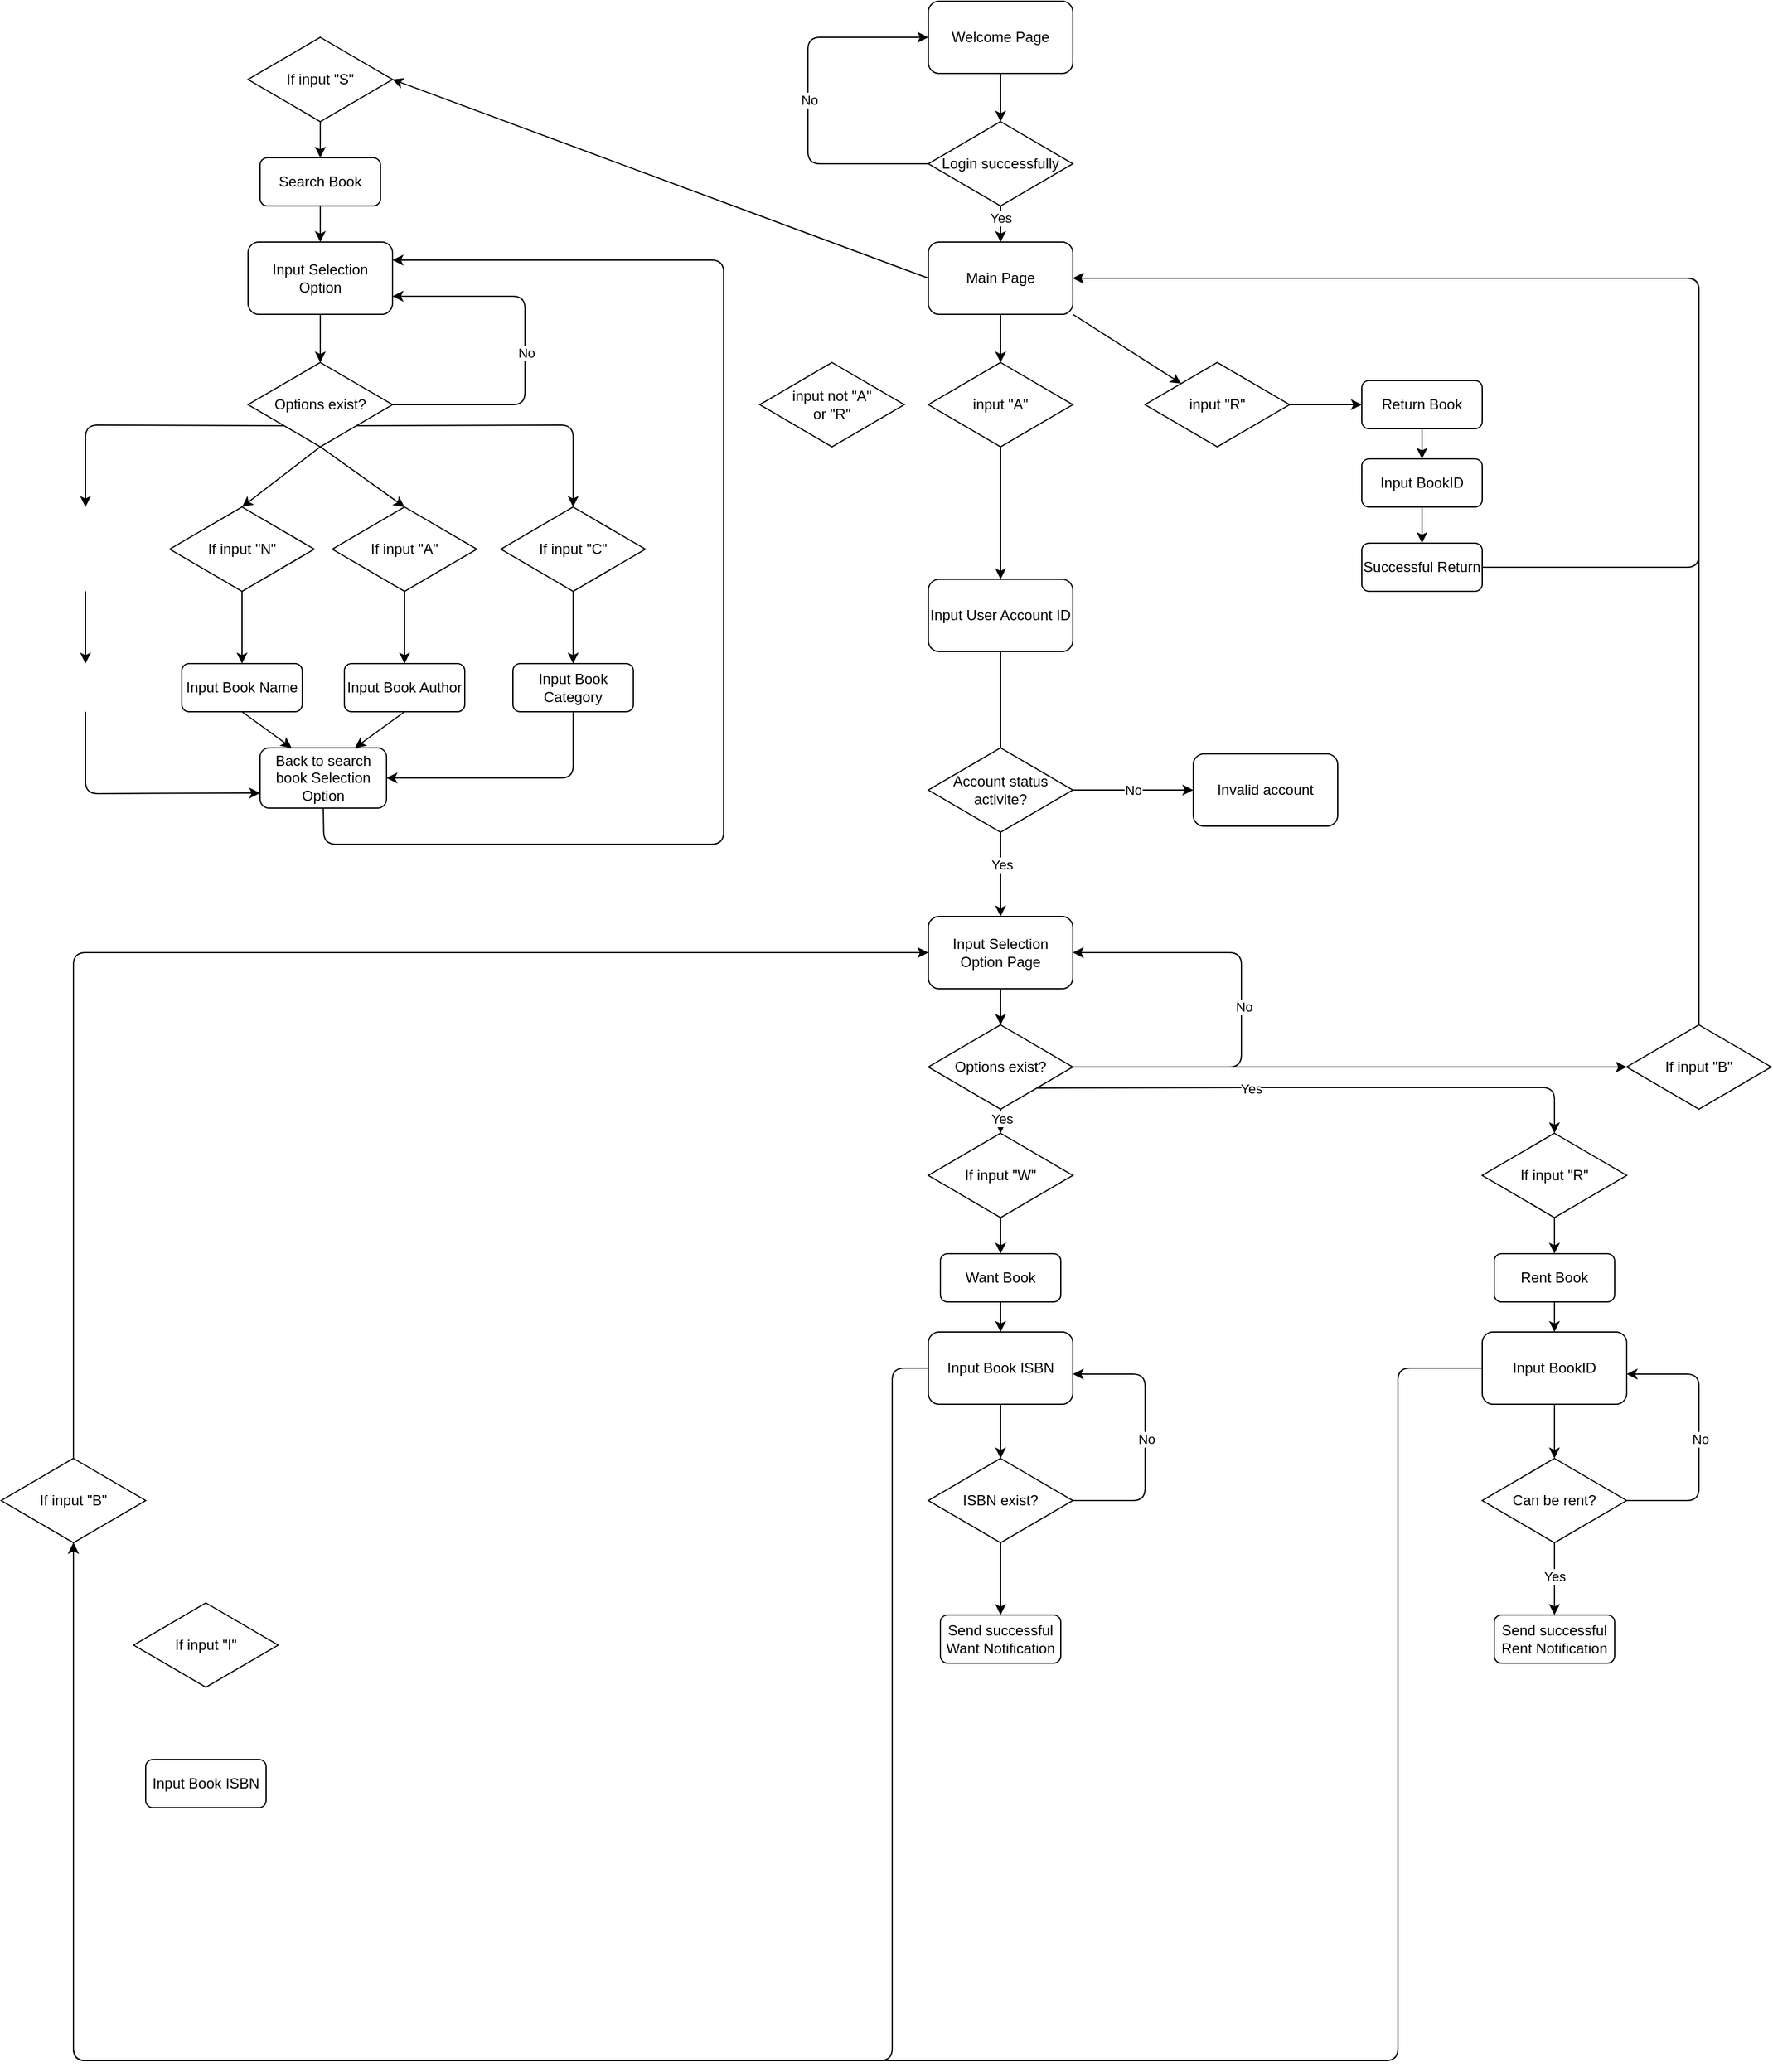 <mxfile>
    <diagram id="HKI3llG-wsfDMYzWAzrK" name="Page-1">
        <mxGraphModel dx="2623" dy="2529" grid="1" gridSize="10" guides="1" tooltips="1" connect="1" arrows="1" fold="1" page="1" pageScale="1" pageWidth="827" pageHeight="1169" math="0" shadow="0">
            <root>
                <mxCell id="0"/>
                <mxCell id="1" parent="0"/>
                <mxCell id="70" style="edgeStyle=none;html=1;exitX=0.5;exitY=1;exitDx=0;exitDy=0;entryX=0.5;entryY=0;entryDx=0;entryDy=0;" edge="1" parent="1" source="2" target="69">
                    <mxGeometry relative="1" as="geometry"/>
                </mxCell>
                <mxCell id="141" style="edgeStyle=none;html=1;exitX=1;exitY=1;exitDx=0;exitDy=0;entryX=0;entryY=0;entryDx=0;entryDy=0;" edge="1" parent="1" source="2" target="64">
                    <mxGeometry relative="1" as="geometry"/>
                </mxCell>
                <mxCell id="173" style="edgeStyle=none;html=1;exitX=0;exitY=0.5;exitDx=0;exitDy=0;entryX=1;entryY=0.5;entryDx=0;entryDy=0;" edge="1" parent="1" source="2" target="53">
                    <mxGeometry relative="1" as="geometry"/>
                </mxCell>
                <mxCell id="2" value="Main Page" style="rounded=1;whiteSpace=wrap;html=1;" parent="1" vertex="1">
                    <mxGeometry x="180" y="-320" width="120" height="60" as="geometry"/>
                </mxCell>
                <mxCell id="86" value="" style="edgeStyle=none;html=1;" edge="1" parent="1" source="3" target="85">
                    <mxGeometry relative="1" as="geometry"/>
                </mxCell>
                <mxCell id="3" value="Search Book" style="whiteSpace=wrap;html=1;rounded=1;" parent="1" vertex="1">
                    <mxGeometry x="-375" y="-390" width="100" height="40" as="geometry"/>
                </mxCell>
                <mxCell id="29" value="" style="edgeStyle=none;html=1;" edge="1" parent="1" source="7">
                    <mxGeometry relative="1" as="geometry">
                        <mxPoint x="240" y="130" as="targetPoint"/>
                    </mxGeometry>
                </mxCell>
                <mxCell id="7" value="Input User Account ID" style="whiteSpace=wrap;html=1;rounded=1;" parent="1" vertex="1">
                    <mxGeometry x="180" y="-40" width="120" height="60" as="geometry"/>
                </mxCell>
                <mxCell id="113" style="edgeStyle=none;html=1;exitX=0.5;exitY=1;exitDx=0;exitDy=0;entryX=0.5;entryY=0;entryDx=0;entryDy=0;" edge="1" parent="1" source="8" target="111">
                    <mxGeometry relative="1" as="geometry"/>
                </mxCell>
                <mxCell id="8" value="Rent Book" style="whiteSpace=wrap;html=1;rounded=1;" parent="1" vertex="1">
                    <mxGeometry x="650" y="520" width="100" height="40" as="geometry"/>
                </mxCell>
                <mxCell id="34" style="edgeStyle=none;html=1;exitX=0.5;exitY=1;exitDx=0;exitDy=0;entryX=0.5;entryY=0;entryDx=0;entryDy=0;" edge="1" parent="1" source="22" target="2">
                    <mxGeometry relative="1" as="geometry"/>
                </mxCell>
                <mxCell id="61" value="Yes" style="edgeLabel;html=1;align=center;verticalAlign=middle;resizable=0;points=[];" vertex="1" connectable="0" parent="34">
                    <mxGeometry x="-0.755" y="1" relative="1" as="geometry">
                        <mxPoint x="-1" y="6" as="offset"/>
                    </mxGeometry>
                </mxCell>
                <mxCell id="147" style="edgeStyle=none;html=1;exitX=0;exitY=0.5;exitDx=0;exitDy=0;entryX=0;entryY=0.5;entryDx=0;entryDy=0;" edge="1" parent="1" source="22" target="27">
                    <mxGeometry relative="1" as="geometry">
                        <Array as="points">
                            <mxPoint x="80" y="-385"/>
                            <mxPoint x="80" y="-490"/>
                        </Array>
                    </mxGeometry>
                </mxCell>
                <mxCell id="148" value="No" style="edgeLabel;html=1;align=center;verticalAlign=middle;resizable=0;points=[];" connectable="0" vertex="1" parent="147">
                    <mxGeometry x="0.008" y="-1" relative="1" as="geometry">
                        <mxPoint as="offset"/>
                    </mxGeometry>
                </mxCell>
                <mxCell id="22" value="&lt;span&gt;Login successfully&lt;/span&gt;" style="rhombus;whiteSpace=wrap;html=1;" vertex="1" parent="1">
                    <mxGeometry x="180" y="-420" width="120" height="70" as="geometry"/>
                </mxCell>
                <mxCell id="112" style="edgeStyle=none;html=1;exitX=0.5;exitY=1;exitDx=0;exitDy=0;entryX=0.5;entryY=0;entryDx=0;entryDy=0;" edge="1" parent="1" source="24" target="110">
                    <mxGeometry relative="1" as="geometry"/>
                </mxCell>
                <mxCell id="24" value="Want Book" style="whiteSpace=wrap;html=1;rounded=1;" vertex="1" parent="1">
                    <mxGeometry x="190" y="520" width="100" height="40" as="geometry"/>
                </mxCell>
                <mxCell id="45" style="edgeStyle=none;html=1;exitX=0.5;exitY=1;exitDx=0;exitDy=0;entryX=0.5;entryY=0;entryDx=0;entryDy=0;" edge="1" parent="1" source="27" target="22">
                    <mxGeometry relative="1" as="geometry"/>
                </mxCell>
                <mxCell id="27" value="Welcome Page" style="rounded=1;whiteSpace=wrap;html=1;" vertex="1" parent="1">
                    <mxGeometry x="180" y="-520" width="120" height="60" as="geometry"/>
                </mxCell>
                <mxCell id="46" value="No" style="edgeStyle=none;html=1;exitX=1;exitY=0.5;exitDx=0;exitDy=0;" edge="1" parent="1" source="37">
                    <mxGeometry relative="1" as="geometry">
                        <mxPoint x="400" y="135" as="targetPoint"/>
                    </mxGeometry>
                </mxCell>
                <mxCell id="51" style="edgeStyle=none;html=1;exitX=0.5;exitY=1;exitDx=0;exitDy=0;entryX=0.5;entryY=0;entryDx=0;entryDy=0;" edge="1" parent="1" source="37" target="49">
                    <mxGeometry relative="1" as="geometry"/>
                </mxCell>
                <mxCell id="62" value="Yes" style="edgeLabel;html=1;align=center;verticalAlign=middle;resizable=0;points=[];" vertex="1" connectable="0" parent="51">
                    <mxGeometry x="-0.25" y="1" relative="1" as="geometry">
                        <mxPoint as="offset"/>
                    </mxGeometry>
                </mxCell>
                <mxCell id="37" value="Account status activite?" style="rhombus;whiteSpace=wrap;html=1;" vertex="1" parent="1">
                    <mxGeometry x="180" y="100" width="120" height="70" as="geometry"/>
                </mxCell>
                <mxCell id="108" style="edgeStyle=none;html=1;exitX=0.5;exitY=1;exitDx=0;exitDy=0;entryX=0.5;entryY=0;entryDx=0;entryDy=0;" edge="1" parent="1" source="40" target="24">
                    <mxGeometry relative="1" as="geometry"/>
                </mxCell>
                <mxCell id="40" value="If input &quot;W&quot;" style="rhombus;whiteSpace=wrap;html=1;" vertex="1" parent="1">
                    <mxGeometry x="180" y="420" width="120" height="70" as="geometry"/>
                </mxCell>
                <mxCell id="74" style="edgeStyle=none;html=1;entryX=0.5;entryY=0;entryDx=0;entryDy=0;exitX=1;exitY=1;exitDx=0;exitDy=0;" edge="1" parent="1" source="42" target="55">
                    <mxGeometry relative="1" as="geometry">
                        <Array as="points">
                            <mxPoint x="471" y="382"/>
                            <mxPoint x="600" y="382"/>
                            <mxPoint x="700" y="382"/>
                        </Array>
                        <mxPoint x="301.0" y="365" as="sourcePoint"/>
                        <mxPoint x="471.0" y="440" as="targetPoint"/>
                    </mxGeometry>
                </mxCell>
                <mxCell id="79" value="Yes" style="edgeLabel;html=1;align=center;verticalAlign=middle;resizable=0;points=[];" connectable="0" vertex="1" parent="74">
                    <mxGeometry x="-0.24" y="-1" relative="1" as="geometry">
                        <mxPoint as="offset"/>
                    </mxGeometry>
                </mxCell>
                <mxCell id="170" style="edgeStyle=none;html=1;exitX=1;exitY=0.5;exitDx=0;exitDy=0;entryX=0;entryY=0.5;entryDx=0;entryDy=0;" edge="1" parent="1" source="42" target="167">
                    <mxGeometry relative="1" as="geometry"/>
                </mxCell>
                <mxCell id="42" value="Options exist?" style="rhombus;whiteSpace=wrap;html=1;" vertex="1" parent="1">
                    <mxGeometry x="180" y="330" width="120" height="70" as="geometry"/>
                </mxCell>
                <mxCell id="48" value="Invalid account" style="rounded=1;whiteSpace=wrap;html=1;" vertex="1" parent="1">
                    <mxGeometry x="400" y="105" width="120" height="60" as="geometry"/>
                </mxCell>
                <mxCell id="76" style="edgeStyle=none;html=1;exitX=0.5;exitY=1;exitDx=0;exitDy=0;entryX=0.5;entryY=0;entryDx=0;entryDy=0;" edge="1" parent="1" source="42" target="40">
                    <mxGeometry relative="1" as="geometry">
                        <Array as="points"/>
                    </mxGeometry>
                </mxCell>
                <mxCell id="81" value="Yes" style="edgeLabel;html=1;align=center;verticalAlign=middle;resizable=0;points=[];" connectable="0" vertex="1" parent="76">
                    <mxGeometry x="-0.212" y="1" relative="1" as="geometry">
                        <mxPoint as="offset"/>
                    </mxGeometry>
                </mxCell>
                <mxCell id="82" style="edgeStyle=none;html=1;exitX=0.5;exitY=1;exitDx=0;exitDy=0;entryX=0.5;entryY=0;entryDx=0;entryDy=0;" edge="1" parent="1" source="53" target="3">
                    <mxGeometry relative="1" as="geometry"/>
                </mxCell>
                <mxCell id="53" value="If input &quot;S&quot;" style="rhombus;whiteSpace=wrap;html=1;" vertex="1" parent="1">
                    <mxGeometry x="-385" y="-490" width="120" height="70" as="geometry"/>
                </mxCell>
                <mxCell id="109" style="edgeStyle=none;html=1;exitX=0.5;exitY=1;exitDx=0;exitDy=0;entryX=0.5;entryY=0;entryDx=0;entryDy=0;" edge="1" parent="1" source="55" target="8">
                    <mxGeometry relative="1" as="geometry"/>
                </mxCell>
                <mxCell id="55" value="If input &quot;R&quot;" style="rhombus;whiteSpace=wrap;html=1;" vertex="1" parent="1">
                    <mxGeometry x="640" y="420" width="120" height="70" as="geometry"/>
                </mxCell>
                <mxCell id="168" style="edgeStyle=none;html=1;exitX=0.5;exitY=1;exitDx=0;exitDy=0;entryX=0.5;entryY=0;entryDx=0;entryDy=0;" edge="1" parent="1" source="63" target="152">
                    <mxGeometry relative="1" as="geometry"/>
                </mxCell>
                <mxCell id="63" value="Return Book" style="whiteSpace=wrap;html=1;rounded=1;" vertex="1" parent="1">
                    <mxGeometry x="540" y="-205" width="100" height="40" as="geometry"/>
                </mxCell>
                <mxCell id="66" style="edgeStyle=none;html=1;exitX=1;exitY=0.5;exitDx=0;exitDy=0;entryX=0;entryY=0.5;entryDx=0;entryDy=0;" edge="1" parent="1" source="64" target="63">
                    <mxGeometry relative="1" as="geometry"/>
                </mxCell>
                <mxCell id="67" style="edgeStyle=none;html=1;exitX=1;exitY=0.5;exitDx=0;exitDy=0;entryX=1;entryY=0.5;entryDx=0;entryDy=0;" edge="1" parent="1" source="42" target="49">
                    <mxGeometry relative="1" as="geometry">
                        <Array as="points">
                            <mxPoint x="440" y="365"/>
                            <mxPoint x="440" y="270"/>
                        </Array>
                        <mxPoint x="600" y="330" as="sourcePoint"/>
                        <mxPoint x="600" y="225" as="targetPoint"/>
                    </mxGeometry>
                </mxCell>
                <mxCell id="75" value="No" style="edgeLabel;html=1;align=center;verticalAlign=middle;resizable=0;points=[];" connectable="0" vertex="1" parent="67">
                    <mxGeometry x="0.013" y="-2" relative="1" as="geometry">
                        <mxPoint as="offset"/>
                    </mxGeometry>
                </mxCell>
                <mxCell id="64" value="input &quot;R&quot;" style="rhombus;whiteSpace=wrap;html=1;" vertex="1" parent="1">
                    <mxGeometry x="360" y="-220" width="120" height="70" as="geometry"/>
                </mxCell>
                <mxCell id="146" style="edgeStyle=none;html=1;exitX=0.5;exitY=1;exitDx=0;exitDy=0;entryX=0.5;entryY=0;entryDx=0;entryDy=0;" edge="1" parent="1" source="69" target="7">
                    <mxGeometry relative="1" as="geometry"/>
                </mxCell>
                <mxCell id="69" value="input &quot;A&quot;" style="rhombus;whiteSpace=wrap;html=1;" vertex="1" parent="1">
                    <mxGeometry x="180" y="-220" width="120" height="70" as="geometry"/>
                </mxCell>
                <mxCell id="77" style="edgeStyle=none;html=1;exitX=0.5;exitY=1;exitDx=0;exitDy=0;entryX=0.5;entryY=0;entryDx=0;entryDy=0;" edge="1" parent="1" source="49" target="42">
                    <mxGeometry relative="1" as="geometry"/>
                </mxCell>
                <mxCell id="49" value="Input Selection Option Page" style="rounded=1;whiteSpace=wrap;html=1;" vertex="1" parent="1">
                    <mxGeometry x="180" y="240" width="120" height="60" as="geometry"/>
                </mxCell>
                <mxCell id="159" style="edgeStyle=none;html=1;exitX=0.5;exitY=1;exitDx=0;exitDy=0;entryX=0;entryY=0.75;entryDx=0;entryDy=0;" edge="1" parent="1" target="158">
                    <mxGeometry relative="1" as="geometry">
                        <Array as="points">
                            <mxPoint x="-520" y="138"/>
                        </Array>
                        <mxPoint x="-520" y="70.0" as="sourcePoint"/>
                    </mxGeometry>
                </mxCell>
                <mxCell id="84" value="Input Book ISBN" style="whiteSpace=wrap;html=1;rounded=1;" vertex="1" parent="1">
                    <mxGeometry x="-470" y="940" width="100" height="40" as="geometry"/>
                </mxCell>
                <mxCell id="106" style="edgeStyle=none;html=1;exitX=0.5;exitY=1;exitDx=0;exitDy=0;entryX=0.5;entryY=0;entryDx=0;entryDy=0;" edge="1" parent="1" source="85" target="87">
                    <mxGeometry relative="1" as="geometry"/>
                </mxCell>
                <mxCell id="85" value="Input Selection Option" style="rounded=1;whiteSpace=wrap;html=1;" vertex="1" parent="1">
                    <mxGeometry x="-385" y="-320" width="120" height="60" as="geometry"/>
                </mxCell>
                <mxCell id="95" style="edgeStyle=none;html=1;exitX=1;exitY=0.5;exitDx=0;exitDy=0;entryX=1;entryY=0.75;entryDx=0;entryDy=0;" edge="1" parent="1" source="87" target="85">
                    <mxGeometry relative="1" as="geometry">
                        <Array as="points">
                            <mxPoint x="-155" y="-185"/>
                            <mxPoint x="-155" y="-275"/>
                        </Array>
                    </mxGeometry>
                </mxCell>
                <mxCell id="96" value="No" style="edgeLabel;html=1;align=center;verticalAlign=middle;resizable=0;points=[];" vertex="1" connectable="0" parent="95">
                    <mxGeometry x="-0.011" y="-1" relative="1" as="geometry">
                        <mxPoint as="offset"/>
                    </mxGeometry>
                </mxCell>
                <mxCell id="97" style="edgeStyle=none;html=1;exitX=0;exitY=1;exitDx=0;exitDy=0;entryX=0.5;entryY=0;entryDx=0;entryDy=0;" edge="1" parent="1" source="87">
                    <mxGeometry relative="1" as="geometry">
                        <mxPoint x="-520" y="-100.0" as="targetPoint"/>
                        <Array as="points">
                            <mxPoint x="-520" y="-168.0"/>
                        </Array>
                    </mxGeometry>
                </mxCell>
                <mxCell id="98" style="edgeStyle=none;html=1;exitX=0.5;exitY=1;exitDx=0;exitDy=0;entryX=0.5;entryY=0;entryDx=0;entryDy=0;" edge="1" parent="1" source="87" target="92">
                    <mxGeometry relative="1" as="geometry"/>
                </mxCell>
                <mxCell id="99" style="edgeStyle=none;html=1;exitX=0.5;exitY=1;exitDx=0;exitDy=0;entryX=0.5;entryY=0;entryDx=0;entryDy=0;" edge="1" parent="1" source="87" target="93">
                    <mxGeometry relative="1" as="geometry"/>
                </mxCell>
                <mxCell id="102" style="edgeStyle=none;html=1;exitX=1;exitY=1;exitDx=0;exitDy=0;entryX=0.5;entryY=0;entryDx=0;entryDy=0;" edge="1" parent="1" source="87" target="94">
                    <mxGeometry relative="1" as="geometry">
                        <mxPoint x="-185" y="-140.0" as="targetPoint"/>
                        <Array as="points">
                            <mxPoint x="-115" y="-168.0"/>
                        </Array>
                    </mxGeometry>
                </mxCell>
                <mxCell id="87" value="&lt;span&gt;Options exist?&lt;/span&gt;" style="rhombus;whiteSpace=wrap;html=1;" vertex="1" parent="1">
                    <mxGeometry x="-385" y="-220" width="120" height="70" as="geometry"/>
                </mxCell>
                <mxCell id="161" style="edgeStyle=none;html=1;exitX=0.5;exitY=1;exitDx=0;exitDy=0;entryX=0.25;entryY=0;entryDx=0;entryDy=0;" edge="1" parent="1" source="88" target="158">
                    <mxGeometry relative="1" as="geometry"/>
                </mxCell>
                <mxCell id="88" value="Input Book Name" style="whiteSpace=wrap;html=1;rounded=1;" vertex="1" parent="1">
                    <mxGeometry x="-440" y="30.0" width="100" height="40" as="geometry"/>
                </mxCell>
                <mxCell id="162" style="edgeStyle=none;html=1;exitX=0.5;exitY=1;exitDx=0;exitDy=0;entryX=0.75;entryY=0;entryDx=0;entryDy=0;" edge="1" parent="1" source="89" target="158">
                    <mxGeometry relative="1" as="geometry"/>
                </mxCell>
                <mxCell id="89" value="Input Book Author" style="whiteSpace=wrap;html=1;rounded=1;" vertex="1" parent="1">
                    <mxGeometry x="-305" y="30.0" width="100" height="40" as="geometry"/>
                </mxCell>
                <mxCell id="103" style="edgeStyle=none;html=1;exitX=0.5;exitY=1;exitDx=0;exitDy=0;entryX=0.5;entryY=0;entryDx=0;entryDy=0;" edge="1" parent="1">
                    <mxGeometry relative="1" as="geometry">
                        <mxPoint x="-520" y="-30.0" as="sourcePoint"/>
                        <mxPoint x="-520" y="30.0" as="targetPoint"/>
                    </mxGeometry>
                </mxCell>
                <mxCell id="90" value="If input &quot;I&quot;" style="rhombus;whiteSpace=wrap;html=1;" vertex="1" parent="1">
                    <mxGeometry x="-480" y="810" width="120" height="70" as="geometry"/>
                </mxCell>
                <mxCell id="163" style="edgeStyle=none;html=1;exitX=0.5;exitY=1;exitDx=0;exitDy=0;entryX=1;entryY=0.5;entryDx=0;entryDy=0;" edge="1" parent="1" source="91" target="158">
                    <mxGeometry relative="1" as="geometry">
                        <Array as="points">
                            <mxPoint x="-115" y="125.0"/>
                        </Array>
                    </mxGeometry>
                </mxCell>
                <mxCell id="91" value="Input Book Category" style="whiteSpace=wrap;html=1;rounded=1;" vertex="1" parent="1">
                    <mxGeometry x="-165" y="30.0" width="100" height="40" as="geometry"/>
                </mxCell>
                <mxCell id="104" style="edgeStyle=none;html=1;exitX=0.5;exitY=1;exitDx=0;exitDy=0;entryX=0.5;entryY=0;entryDx=0;entryDy=0;" edge="1" parent="1" source="92" target="88">
                    <mxGeometry relative="1" as="geometry"/>
                </mxCell>
                <mxCell id="92" value="&lt;span&gt;If input &quot;N&quot;&lt;/span&gt;" style="rhombus;whiteSpace=wrap;html=1;" vertex="1" parent="1">
                    <mxGeometry x="-450" y="-100.0" width="120" height="70" as="geometry"/>
                </mxCell>
                <mxCell id="105" style="edgeStyle=none;html=1;exitX=0.5;exitY=1;exitDx=0;exitDy=0;" edge="1" parent="1" source="93">
                    <mxGeometry relative="1" as="geometry">
                        <mxPoint x="-255" y="30.0" as="targetPoint"/>
                    </mxGeometry>
                </mxCell>
                <mxCell id="93" value="&lt;span&gt;If input &quot;A&quot;&lt;/span&gt;" style="rhombus;whiteSpace=wrap;html=1;" vertex="1" parent="1">
                    <mxGeometry x="-315" y="-100.0" width="120" height="70" as="geometry"/>
                </mxCell>
                <mxCell id="107" style="edgeStyle=none;html=1;exitX=0.5;exitY=1;exitDx=0;exitDy=0;entryX=0.5;entryY=0;entryDx=0;entryDy=0;" edge="1" parent="1" source="94" target="91">
                    <mxGeometry relative="1" as="geometry"/>
                </mxCell>
                <mxCell id="94" value="If input &quot;C&quot;" style="rhombus;whiteSpace=wrap;html=1;" vertex="1" parent="1">
                    <mxGeometry x="-175" y="-100.0" width="120" height="70" as="geometry"/>
                </mxCell>
                <mxCell id="120" style="edgeStyle=none;html=1;exitX=0.5;exitY=1;exitDx=0;exitDy=0;entryX=0.5;entryY=0;entryDx=0;entryDy=0;" edge="1" parent="1" source="110" target="114">
                    <mxGeometry relative="1" as="geometry"/>
                </mxCell>
                <mxCell id="164" style="edgeStyle=none;html=1;exitX=0;exitY=0.5;exitDx=0;exitDy=0;entryX=0.5;entryY=1;entryDx=0;entryDy=0;" edge="1" parent="1" source="110" target="155">
                    <mxGeometry relative="1" as="geometry">
                        <Array as="points">
                            <mxPoint x="150" y="615"/>
                            <mxPoint x="150" y="1190"/>
                            <mxPoint x="-530" y="1190"/>
                        </Array>
                    </mxGeometry>
                </mxCell>
                <mxCell id="110" value="Input Book ISBN" style="rounded=1;whiteSpace=wrap;html=1;" vertex="1" parent="1">
                    <mxGeometry x="180" y="585" width="120" height="60" as="geometry"/>
                </mxCell>
                <mxCell id="121" style="edgeStyle=none;html=1;exitX=0.5;exitY=1;exitDx=0;exitDy=0;entryX=0.5;entryY=0;entryDx=0;entryDy=0;" edge="1" parent="1" source="111" target="117">
                    <mxGeometry relative="1" as="geometry"/>
                </mxCell>
                <mxCell id="166" style="edgeStyle=none;html=1;exitX=0;exitY=0.5;exitDx=0;exitDy=0;entryX=0.5;entryY=1;entryDx=0;entryDy=0;" edge="1" parent="1" source="111" target="155">
                    <mxGeometry relative="1" as="geometry">
                        <Array as="points">
                            <mxPoint x="570" y="615"/>
                            <mxPoint x="570" y="1190"/>
                            <mxPoint x="-530" y="1190"/>
                        </Array>
                    </mxGeometry>
                </mxCell>
                <mxCell id="111" value="Input BookID" style="rounded=1;whiteSpace=wrap;html=1;" vertex="1" parent="1">
                    <mxGeometry x="640" y="585" width="120" height="60" as="geometry"/>
                </mxCell>
                <mxCell id="128" style="edgeStyle=none;html=1;exitX=0.5;exitY=1;exitDx=0;exitDy=0;entryX=0.5;entryY=0;entryDx=0;entryDy=0;" edge="1" parent="1" source="114" target="124">
                    <mxGeometry relative="1" as="geometry"/>
                </mxCell>
                <mxCell id="114" value="&lt;span&gt;ISBN exist?&lt;/span&gt;" style="rhombus;whiteSpace=wrap;html=1;" vertex="1" parent="1">
                    <mxGeometry x="180" y="690" width="120" height="70" as="geometry"/>
                </mxCell>
                <mxCell id="115" style="edgeStyle=none;html=1;exitX=1;exitY=0.5;exitDx=0;exitDy=0;entryX=1;entryY=0.5;entryDx=0;entryDy=0;" edge="1" parent="1">
                    <mxGeometry relative="1" as="geometry">
                        <mxPoint x="300" y="725" as="sourcePoint"/>
                        <mxPoint x="300" y="620" as="targetPoint"/>
                        <Array as="points">
                            <mxPoint x="360" y="725"/>
                            <mxPoint x="360" y="620"/>
                        </Array>
                    </mxGeometry>
                </mxCell>
                <mxCell id="116" value="No" style="edgeLabel;html=1;align=center;verticalAlign=middle;resizable=0;points=[];" vertex="1" connectable="0" parent="115">
                    <mxGeometry x="-0.011" y="-1" relative="1" as="geometry">
                        <mxPoint as="offset"/>
                    </mxGeometry>
                </mxCell>
                <mxCell id="135" style="edgeStyle=none;html=1;exitX=0.5;exitY=1;exitDx=0;exitDy=0;entryX=0.5;entryY=0;entryDx=0;entryDy=0;" edge="1" parent="1" source="117" target="129">
                    <mxGeometry relative="1" as="geometry"/>
                </mxCell>
                <mxCell id="136" value="Yes" style="edgeLabel;html=1;align=center;verticalAlign=middle;resizable=0;points=[];" connectable="0" vertex="1" parent="135">
                    <mxGeometry x="-0.114" y="-3" relative="1" as="geometry">
                        <mxPoint x="3" y="1" as="offset"/>
                    </mxGeometry>
                </mxCell>
                <mxCell id="117" value="&lt;span&gt;Can be rent?&lt;/span&gt;" style="rhombus;whiteSpace=wrap;html=1;" vertex="1" parent="1">
                    <mxGeometry x="640" y="690" width="120" height="70" as="geometry"/>
                </mxCell>
                <mxCell id="118" style="edgeStyle=none;html=1;exitX=1;exitY=0.5;exitDx=0;exitDy=0;entryX=1;entryY=0.5;entryDx=0;entryDy=0;" edge="1" parent="1">
                    <mxGeometry relative="1" as="geometry">
                        <mxPoint x="760" y="725" as="sourcePoint"/>
                        <mxPoint x="760" y="620" as="targetPoint"/>
                        <Array as="points">
                            <mxPoint x="820" y="725"/>
                            <mxPoint x="820" y="620"/>
                        </Array>
                    </mxGeometry>
                </mxCell>
                <mxCell id="119" value="No" style="edgeLabel;html=1;align=center;verticalAlign=middle;resizable=0;points=[];" vertex="1" connectable="0" parent="118">
                    <mxGeometry x="-0.011" y="-1" relative="1" as="geometry">
                        <mxPoint as="offset"/>
                    </mxGeometry>
                </mxCell>
                <mxCell id="122" value="input not &quot;A&quot;&lt;br&gt;or &quot;R&quot;" style="rhombus;whiteSpace=wrap;html=1;" vertex="1" parent="1">
                    <mxGeometry x="40" y="-220" width="120" height="70" as="geometry"/>
                </mxCell>
                <mxCell id="124" value="Send successful Want Notification" style="whiteSpace=wrap;html=1;rounded=1;" vertex="1" parent="1">
                    <mxGeometry x="190" y="820" width="100" height="40" as="geometry"/>
                </mxCell>
                <mxCell id="129" value="Send successful Rent Notification" style="whiteSpace=wrap;html=1;rounded=1;" vertex="1" parent="1">
                    <mxGeometry x="650" y="820" width="100" height="40" as="geometry"/>
                </mxCell>
                <mxCell id="169" style="edgeStyle=none;html=1;exitX=0.5;exitY=1;exitDx=0;exitDy=0;entryX=0.5;entryY=0;entryDx=0;entryDy=0;" edge="1" parent="1" source="152" target="154">
                    <mxGeometry relative="1" as="geometry"/>
                </mxCell>
                <mxCell id="152" value="Input BookID" style="rounded=1;whiteSpace=wrap;html=1;" vertex="1" parent="1">
                    <mxGeometry x="540" y="-140" width="100" height="40" as="geometry"/>
                </mxCell>
                <mxCell id="172" style="edgeStyle=none;html=1;exitX=1;exitY=0.5;exitDx=0;exitDy=0;entryX=1;entryY=0.5;entryDx=0;entryDy=0;" edge="1" parent="1" source="154" target="2">
                    <mxGeometry relative="1" as="geometry">
                        <Array as="points">
                            <mxPoint x="820" y="-50"/>
                            <mxPoint x="820" y="-290"/>
                        </Array>
                    </mxGeometry>
                </mxCell>
                <mxCell id="154" value="Successful Return" style="whiteSpace=wrap;html=1;rounded=1;" vertex="1" parent="1">
                    <mxGeometry x="540" y="-70" width="100" height="40" as="geometry"/>
                </mxCell>
                <mxCell id="157" style="edgeStyle=none;html=1;exitX=0.5;exitY=0;exitDx=0;exitDy=0;entryX=0;entryY=0.5;entryDx=0;entryDy=0;" edge="1" parent="1" source="155" target="49">
                    <mxGeometry relative="1" as="geometry">
                        <Array as="points">
                            <mxPoint x="-530" y="270"/>
                        </Array>
                    </mxGeometry>
                </mxCell>
                <mxCell id="155" value="If input &quot;B&quot;" style="rhombus;whiteSpace=wrap;html=1;" vertex="1" parent="1">
                    <mxGeometry x="-590" y="690" width="120" height="70" as="geometry"/>
                </mxCell>
                <mxCell id="160" style="edgeStyle=none;html=1;exitX=0.5;exitY=1;exitDx=0;exitDy=0;entryX=1;entryY=0.25;entryDx=0;entryDy=0;" edge="1" parent="1" source="158" target="85">
                    <mxGeometry relative="1" as="geometry">
                        <Array as="points">
                            <mxPoint x="-322" y="180"/>
                            <mxPoint x="10" y="180"/>
                            <mxPoint x="10" y="-305"/>
                        </Array>
                    </mxGeometry>
                </mxCell>
                <mxCell id="158" value="Back to search book Selection Option" style="whiteSpace=wrap;html=1;rounded=1;" vertex="1" parent="1">
                    <mxGeometry x="-375" y="100.0" width="105" height="50" as="geometry"/>
                </mxCell>
                <mxCell id="171" style="edgeStyle=none;html=1;exitX=0.5;exitY=0;exitDx=0;exitDy=0;entryX=1;entryY=0.5;entryDx=0;entryDy=0;" edge="1" parent="1" source="167" target="2">
                    <mxGeometry relative="1" as="geometry">
                        <Array as="points">
                            <mxPoint x="820" y="-290"/>
                        </Array>
                    </mxGeometry>
                </mxCell>
                <mxCell id="167" value="If input &quot;B&quot;" style="rhombus;whiteSpace=wrap;html=1;" vertex="1" parent="1">
                    <mxGeometry x="760" y="330" width="120" height="70" as="geometry"/>
                </mxCell>
            </root>
        </mxGraphModel>
    </diagram>
</mxfile>